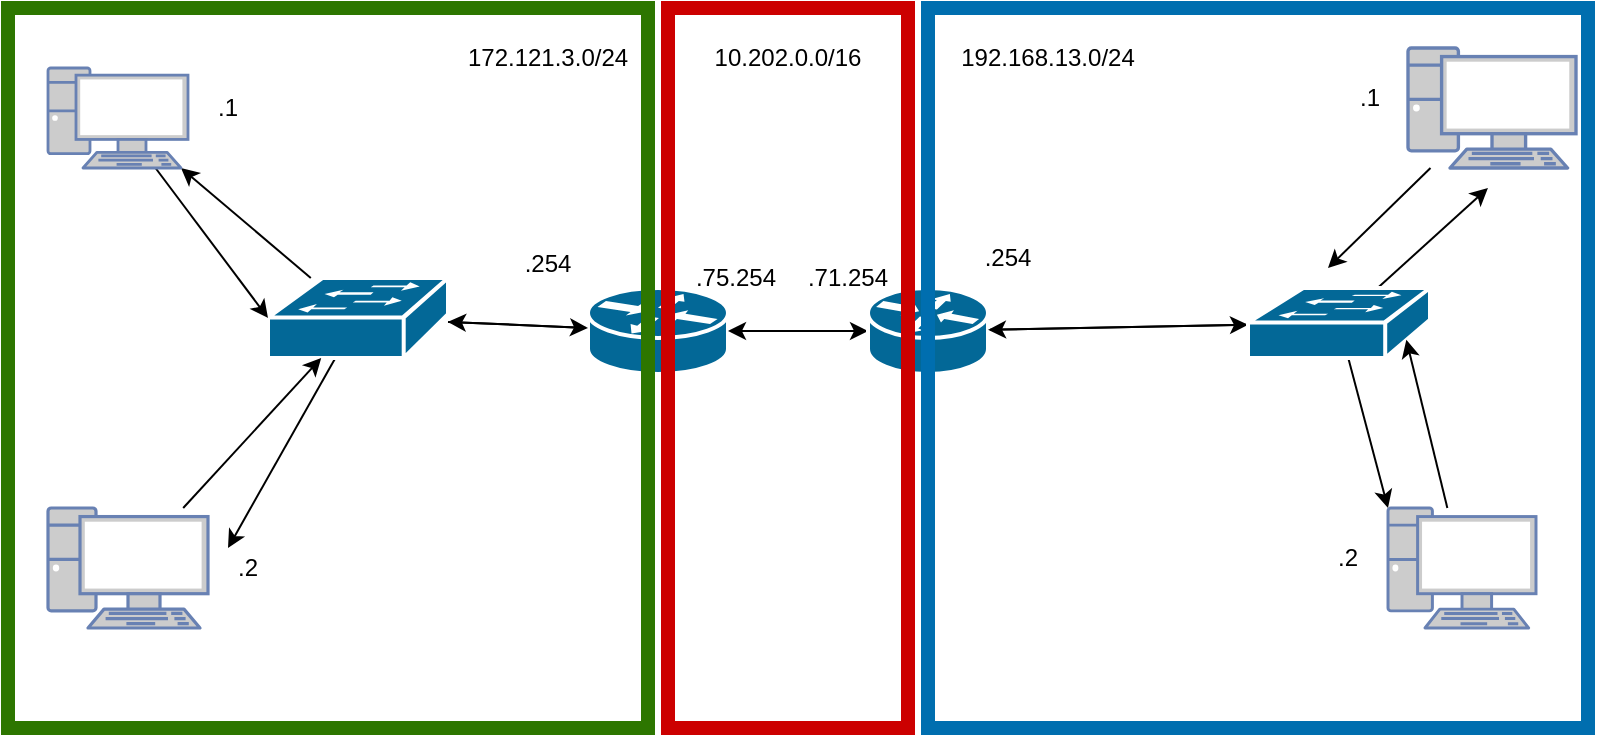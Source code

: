 <mxfile>
    <diagram id="zo_oUcF-RYrNPeTyrKCg" name="Page-1">
        <mxGraphModel dx="805" dy="439" grid="1" gridSize="10" guides="1" tooltips="1" connect="1" arrows="1" fold="1" page="1" pageScale="1" pageWidth="827" pageHeight="1169" math="0" shadow="0">
            <root>
                <mxCell id="0"/>
                <mxCell id="1" parent="0"/>
                <mxCell id="10" style="edgeStyle=none;html=1;entryX=0;entryY=0.5;entryDx=0;entryDy=0;entryPerimeter=0;" edge="1" parent="1" source="2" target="3">
                    <mxGeometry relative="1" as="geometry"/>
                </mxCell>
                <mxCell id="11" style="edgeStyle=none;html=1;" edge="1" parent="1" source="2" target="4">
                    <mxGeometry relative="1" as="geometry"/>
                </mxCell>
                <mxCell id="2" value="" style="shape=mxgraph.cisco.routers.router;sketch=0;html=1;pointerEvents=1;dashed=0;fillColor=#036897;strokeColor=#ffffff;strokeWidth=2;verticalLabelPosition=bottom;verticalAlign=top;align=center;outlineConnect=0;" vertex="1" parent="1">
                    <mxGeometry x="310" y="570" width="70" height="43" as="geometry"/>
                </mxCell>
                <mxCell id="8" style="edgeStyle=none;html=1;" edge="1" parent="1" source="3" target="5">
                    <mxGeometry relative="1" as="geometry"/>
                </mxCell>
                <mxCell id="9" style="edgeStyle=none;html=1;" edge="1" parent="1" source="3" target="2">
                    <mxGeometry relative="1" as="geometry"/>
                </mxCell>
                <mxCell id="3" value="" style="shape=mxgraph.cisco.routers.router;sketch=0;html=1;pointerEvents=1;dashed=0;fillColor=#036897;strokeColor=#ffffff;strokeWidth=2;verticalLabelPosition=bottom;verticalAlign=top;align=center;outlineConnect=0;" vertex="1" parent="1">
                    <mxGeometry x="450" y="570" width="60" height="43" as="geometry"/>
                </mxCell>
                <mxCell id="12" style="edgeStyle=none;html=1;" edge="1" parent="1" source="4" target="2">
                    <mxGeometry relative="1" as="geometry"/>
                </mxCell>
                <mxCell id="21" style="edgeStyle=none;html=1;entryX=0.95;entryY=1;entryDx=0;entryDy=0;entryPerimeter=0;" edge="1" parent="1" source="4" target="13">
                    <mxGeometry relative="1" as="geometry"/>
                </mxCell>
                <mxCell id="24" style="edgeStyle=none;html=1;" edge="1" parent="1" source="4">
                    <mxGeometry relative="1" as="geometry">
                        <mxPoint x="130.0" y="700" as="targetPoint"/>
                    </mxGeometry>
                </mxCell>
                <mxCell id="4" value="" style="shape=mxgraph.cisco.switches.workgroup_switch;sketch=0;html=1;pointerEvents=1;dashed=0;fillColor=#036897;strokeColor=#ffffff;strokeWidth=2;verticalLabelPosition=bottom;verticalAlign=top;align=center;outlineConnect=0;" vertex="1" parent="1">
                    <mxGeometry x="150" y="565" width="90" height="40" as="geometry"/>
                </mxCell>
                <mxCell id="7" style="edgeStyle=none;html=1;" edge="1" parent="1" source="5" target="3">
                    <mxGeometry relative="1" as="geometry"/>
                </mxCell>
                <mxCell id="18" style="edgeStyle=none;html=1;entryX=0;entryY=0;entryDx=0;entryDy=0;entryPerimeter=0;" edge="1" parent="1" source="5" target="16">
                    <mxGeometry relative="1" as="geometry"/>
                </mxCell>
                <mxCell id="19" style="edgeStyle=none;html=1;" edge="1" parent="1" source="5">
                    <mxGeometry relative="1" as="geometry">
                        <mxPoint x="760" y="520" as="targetPoint"/>
                    </mxGeometry>
                </mxCell>
                <mxCell id="5" value="" style="shape=mxgraph.cisco.switches.workgroup_switch;sketch=0;html=1;pointerEvents=1;dashed=0;fillColor=#036897;strokeColor=#ffffff;strokeWidth=2;verticalLabelPosition=bottom;verticalAlign=top;align=center;outlineConnect=0;" vertex="1" parent="1">
                    <mxGeometry x="640" y="570" width="91" height="35" as="geometry"/>
                </mxCell>
                <mxCell id="22" style="edgeStyle=none;html=1;entryX=0;entryY=0.5;entryDx=0;entryDy=0;entryPerimeter=0;" edge="1" parent="1" source="13" target="4">
                    <mxGeometry relative="1" as="geometry"/>
                </mxCell>
                <mxCell id="13" value="" style="fontColor=#0066CC;verticalAlign=top;verticalLabelPosition=bottom;labelPosition=center;align=center;html=1;outlineConnect=0;fillColor=#CCCCCC;strokeColor=#6881B3;gradientColor=none;gradientDirection=north;strokeWidth=2;shape=mxgraph.networks.pc;" vertex="1" parent="1">
                    <mxGeometry x="40" y="460" width="70" height="50" as="geometry"/>
                </mxCell>
                <mxCell id="23" style="edgeStyle=none;html=1;" edge="1" parent="1" source="14" target="4">
                    <mxGeometry relative="1" as="geometry"/>
                </mxCell>
                <mxCell id="14" value="" style="fontColor=#0066CC;verticalAlign=top;verticalLabelPosition=bottom;labelPosition=center;align=center;html=1;outlineConnect=0;fillColor=#CCCCCC;strokeColor=#6881B3;gradientColor=none;gradientDirection=north;strokeWidth=2;shape=mxgraph.networks.pc;" vertex="1" parent="1">
                    <mxGeometry x="40" y="680" width="80" height="60" as="geometry"/>
                </mxCell>
                <mxCell id="20" style="edgeStyle=none;html=1;" edge="1" parent="1" source="15">
                    <mxGeometry relative="1" as="geometry">
                        <mxPoint x="680" y="560" as="targetPoint"/>
                    </mxGeometry>
                </mxCell>
                <mxCell id="15" value="" style="fontColor=#0066CC;verticalAlign=top;verticalLabelPosition=bottom;labelPosition=center;align=center;html=1;outlineConnect=0;fillColor=#CCCCCC;strokeColor=#6881B3;gradientColor=none;gradientDirection=north;strokeWidth=2;shape=mxgraph.networks.pc;" vertex="1" parent="1">
                    <mxGeometry x="720" y="450" width="84" height="60" as="geometry"/>
                </mxCell>
                <mxCell id="17" style="edgeStyle=none;html=1;entryX=0.87;entryY=0.74;entryDx=0;entryDy=0;entryPerimeter=0;" edge="1" parent="1" source="16" target="5">
                    <mxGeometry relative="1" as="geometry">
                        <mxPoint x="720" y="620" as="targetPoint"/>
                    </mxGeometry>
                </mxCell>
                <mxCell id="16" value="" style="fontColor=#0066CC;verticalAlign=top;verticalLabelPosition=bottom;labelPosition=center;align=center;html=1;outlineConnect=0;fillColor=#CCCCCC;strokeColor=#6881B3;gradientColor=none;gradientDirection=north;strokeWidth=2;shape=mxgraph.networks.pc;" vertex="1" parent="1">
                    <mxGeometry x="710" y="680" width="74" height="60" as="geometry"/>
                </mxCell>
                <mxCell id="25" value="" style="rounded=0;whiteSpace=wrap;html=1;fillColor=none;fontColor=#ffffff;strokeColor=#2D7600;strokeWidth=7;" vertex="1" parent="1">
                    <mxGeometry x="20" y="430" width="320" height="360" as="geometry"/>
                </mxCell>
                <mxCell id="26" value="" style="rounded=0;whiteSpace=wrap;html=1;strokeWidth=7;fillColor=none;fontColor=#ffffff;strokeColor=#CC0000;" vertex="1" parent="1">
                    <mxGeometry x="350" y="430" width="120" height="360" as="geometry"/>
                </mxCell>
                <mxCell id="27" value="" style="rounded=0;whiteSpace=wrap;html=1;strokeWidth=7;fillColor=none;fontColor=#ffffff;strokeColor=#006EAF;" vertex="1" parent="1">
                    <mxGeometry x="480" y="430" width="330" height="360" as="geometry"/>
                </mxCell>
                <mxCell id="28" value="172.121.3.0/24" style="text;html=1;strokeColor=none;fillColor=none;align=center;verticalAlign=middle;whiteSpace=wrap;rounded=0;" vertex="1" parent="1">
                    <mxGeometry x="260" y="440" width="60" height="30" as="geometry"/>
                </mxCell>
                <mxCell id="30" value="&lt;br&gt;.254" style="text;html=1;strokeColor=none;fillColor=none;align=center;verticalAlign=middle;whiteSpace=wrap;rounded=0;" vertex="1" parent="1">
                    <mxGeometry x="260" y="535" width="60" height="30" as="geometry"/>
                </mxCell>
                <mxCell id="31" value=".1" style="text;html=1;strokeColor=none;fillColor=none;align=center;verticalAlign=middle;whiteSpace=wrap;rounded=0;" vertex="1" parent="1">
                    <mxGeometry x="100" y="465" width="60" height="30" as="geometry"/>
                </mxCell>
                <mxCell id="33" value=".2" style="text;html=1;strokeColor=none;fillColor=none;align=center;verticalAlign=middle;whiteSpace=wrap;rounded=0;" vertex="1" parent="1">
                    <mxGeometry x="110" y="695" width="60" height="30" as="geometry"/>
                </mxCell>
                <mxCell id="34" value="192.168.13.0/24" style="text;html=1;strokeColor=none;fillColor=none;align=center;verticalAlign=middle;whiteSpace=wrap;rounded=0;" vertex="1" parent="1">
                    <mxGeometry x="510" y="440" width="60" height="30" as="geometry"/>
                </mxCell>
                <mxCell id="35" value=".254" style="text;html=1;strokeColor=none;fillColor=none;align=center;verticalAlign=middle;whiteSpace=wrap;rounded=0;" vertex="1" parent="1">
                    <mxGeometry x="490" y="540" width="60" height="30" as="geometry"/>
                </mxCell>
                <mxCell id="36" value=".1" style="text;html=1;strokeColor=none;fillColor=none;align=center;verticalAlign=middle;whiteSpace=wrap;rounded=0;" vertex="1" parent="1">
                    <mxGeometry x="671" y="460" width="60" height="30" as="geometry"/>
                </mxCell>
                <mxCell id="38" value=".71.254" style="text;html=1;strokeColor=none;fillColor=none;align=center;verticalAlign=middle;whiteSpace=wrap;rounded=0;" vertex="1" parent="1">
                    <mxGeometry x="410" y="550" width="60" height="30" as="geometry"/>
                </mxCell>
                <mxCell id="39" value=".75.254" style="text;html=1;strokeColor=none;fillColor=none;align=center;verticalAlign=middle;whiteSpace=wrap;rounded=0;" vertex="1" parent="1">
                    <mxGeometry x="354" y="550" width="60" height="30" as="geometry"/>
                </mxCell>
                <mxCell id="40" value="10.202.0.0/16" style="text;html=1;strokeColor=none;fillColor=none;align=center;verticalAlign=middle;whiteSpace=wrap;rounded=0;" vertex="1" parent="1">
                    <mxGeometry x="380" y="440" width="60" height="30" as="geometry"/>
                </mxCell>
                <mxCell id="41" value=".2" style="text;html=1;strokeColor=none;fillColor=none;align=center;verticalAlign=middle;whiteSpace=wrap;rounded=0;" vertex="1" parent="1">
                    <mxGeometry x="660" y="690" width="60" height="30" as="geometry"/>
                </mxCell>
            </root>
        </mxGraphModel>
    </diagram>
</mxfile>